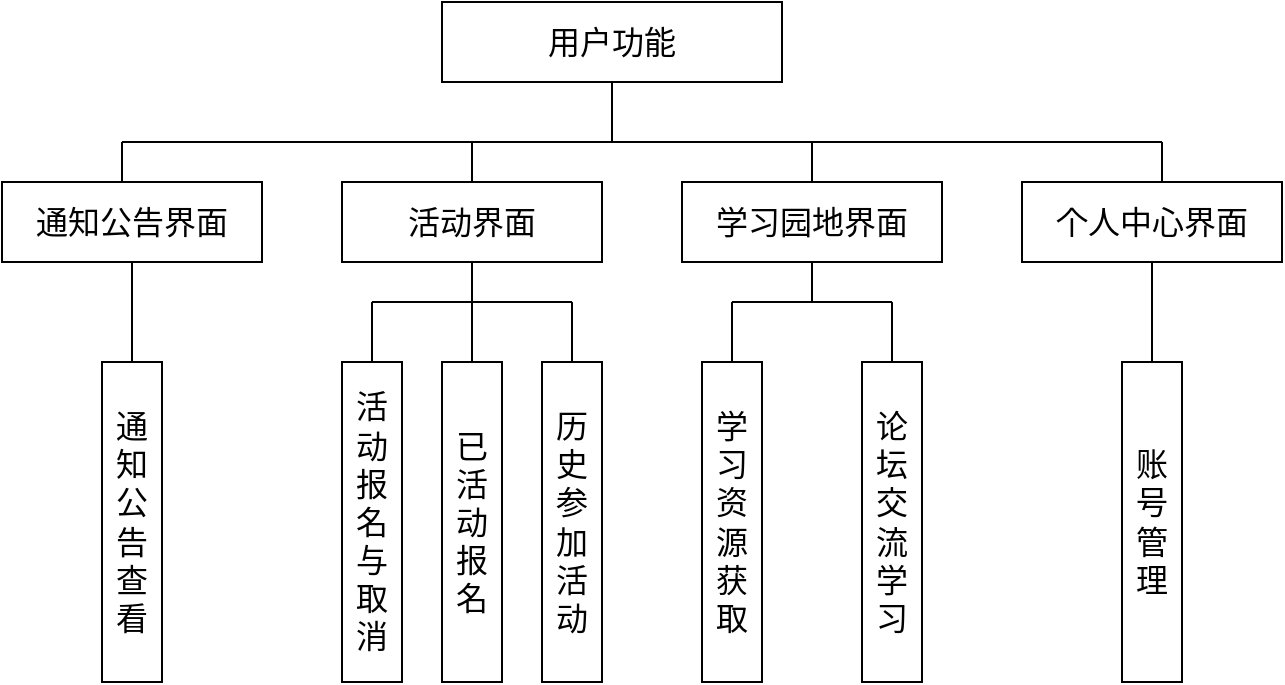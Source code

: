 <mxfile version="24.8.9">
  <diagram name="第 1 页" id="d7DMFSMqocsldpGwPhaN">
    <mxGraphModel dx="694" dy="419" grid="1" gridSize="10" guides="1" tooltips="1" connect="1" arrows="1" fold="1" page="1" pageScale="1" pageWidth="827" pageHeight="1169" math="0" shadow="0">
      <root>
        <mxCell id="0" />
        <mxCell id="1" parent="0" />
        <mxCell id="zjHawZvC_MvOJkUWjoQD-1" value="&lt;font style=&quot;font-size: 16px;&quot;&gt;用户功能&lt;br&gt;&lt;/font&gt;" style="rounded=0;whiteSpace=wrap;html=1;" parent="1" vertex="1">
          <mxGeometry x="220" y="30" width="170" height="40" as="geometry" />
        </mxCell>
        <mxCell id="zjHawZvC_MvOJkUWjoQD-2" value="&lt;font style=&quot;font-size: 16px;&quot;&gt;通知公告查看&lt;/font&gt;" style="rounded=0;whiteSpace=wrap;html=1;" parent="1" vertex="1">
          <mxGeometry x="50" y="210" width="30" height="160" as="geometry" />
        </mxCell>
        <mxCell id="zjHawZvC_MvOJkUWjoQD-3" value="&lt;font style=&quot;font-size: 16px;&quot;&gt;活动报名与取消&lt;/font&gt;" style="rounded=0;whiteSpace=wrap;html=1;" parent="1" vertex="1">
          <mxGeometry x="170" y="210" width="30" height="160" as="geometry" />
        </mxCell>
        <mxCell id="zjHawZvC_MvOJkUWjoQD-4" value="&lt;font style=&quot;font-size: 16px;&quot;&gt;学习资源获取&lt;/font&gt;" style="rounded=0;whiteSpace=wrap;html=1;" parent="1" vertex="1">
          <mxGeometry x="350" y="210" width="30" height="160" as="geometry" />
        </mxCell>
        <mxCell id="zjHawZvC_MvOJkUWjoQD-5" value="&lt;font style=&quot;font-size: 16px;&quot;&gt;账号管理&lt;/font&gt;" style="rounded=0;whiteSpace=wrap;html=1;" parent="1" vertex="1">
          <mxGeometry x="560" y="210" width="30" height="160" as="geometry" />
        </mxCell>
        <mxCell id="HqsENomz45qZTFrSsJ_j-1" value="&lt;font style=&quot;font-size: 16px;&quot;&gt;通知公告界面&lt;/font&gt;" style="rounded=0;whiteSpace=wrap;html=1;" vertex="1" parent="1">
          <mxGeometry y="120" width="130" height="40" as="geometry" />
        </mxCell>
        <mxCell id="HqsENomz45qZTFrSsJ_j-2" value="&lt;font style=&quot;font-size: 16px;&quot;&gt;活动界面&lt;br&gt;&lt;/font&gt;" style="rounded=0;whiteSpace=wrap;html=1;" vertex="1" parent="1">
          <mxGeometry x="170" y="120" width="130" height="40" as="geometry" />
        </mxCell>
        <mxCell id="HqsENomz45qZTFrSsJ_j-3" value="&lt;font style=&quot;font-size: 16px;&quot;&gt;学习园地界面&lt;/font&gt;" style="rounded=0;whiteSpace=wrap;html=1;" vertex="1" parent="1">
          <mxGeometry x="340" y="120" width="130" height="40" as="geometry" />
        </mxCell>
        <mxCell id="HqsENomz45qZTFrSsJ_j-4" value="&lt;font style=&quot;font-size: 16px;&quot;&gt;个人中心界面&lt;/font&gt;" style="rounded=0;whiteSpace=wrap;html=1;" vertex="1" parent="1">
          <mxGeometry x="510" y="120" width="130" height="40" as="geometry" />
        </mxCell>
        <mxCell id="HqsENomz45qZTFrSsJ_j-5" value="&lt;font style=&quot;font-size: 16px;&quot;&gt;已活动报名&lt;/font&gt;" style="rounded=0;whiteSpace=wrap;html=1;" vertex="1" parent="1">
          <mxGeometry x="220" y="210" width="30" height="160" as="geometry" />
        </mxCell>
        <mxCell id="HqsENomz45qZTFrSsJ_j-6" value="&lt;font style=&quot;font-size: 16px;&quot;&gt;历史参加活动&lt;/font&gt;" style="rounded=0;whiteSpace=wrap;html=1;" vertex="1" parent="1">
          <mxGeometry x="270" y="210" width="30" height="160" as="geometry" />
        </mxCell>
        <mxCell id="HqsENomz45qZTFrSsJ_j-7" value="&lt;font style=&quot;font-size: 16px;&quot;&gt;论坛交流学习&lt;/font&gt;" style="rounded=0;whiteSpace=wrap;html=1;" vertex="1" parent="1">
          <mxGeometry x="430" y="210" width="30" height="160" as="geometry" />
        </mxCell>
        <mxCell id="HqsENomz45qZTFrSsJ_j-8" value="" style="endArrow=none;html=1;rounded=0;entryX=0.5;entryY=1;entryDx=0;entryDy=0;" edge="1" parent="1" target="zjHawZvC_MvOJkUWjoQD-1">
          <mxGeometry width="50" height="50" relative="1" as="geometry">
            <mxPoint x="305" y="100" as="sourcePoint" />
            <mxPoint x="300" y="90" as="targetPoint" />
          </mxGeometry>
        </mxCell>
        <mxCell id="HqsENomz45qZTFrSsJ_j-9" value="" style="endArrow=none;html=1;rounded=0;" edge="1" parent="1">
          <mxGeometry width="50" height="50" relative="1" as="geometry">
            <mxPoint x="60" y="100" as="sourcePoint" />
            <mxPoint x="580" y="100" as="targetPoint" />
          </mxGeometry>
        </mxCell>
        <mxCell id="HqsENomz45qZTFrSsJ_j-10" value="" style="endArrow=none;html=1;rounded=0;" edge="1" parent="1">
          <mxGeometry width="50" height="50" relative="1" as="geometry">
            <mxPoint x="60" y="120" as="sourcePoint" />
            <mxPoint x="60" y="100" as="targetPoint" />
          </mxGeometry>
        </mxCell>
        <mxCell id="HqsENomz45qZTFrSsJ_j-11" value="" style="endArrow=none;html=1;rounded=0;" edge="1" parent="1">
          <mxGeometry width="50" height="50" relative="1" as="geometry">
            <mxPoint x="580" y="120" as="sourcePoint" />
            <mxPoint x="580" y="100" as="targetPoint" />
          </mxGeometry>
        </mxCell>
        <mxCell id="HqsENomz45qZTFrSsJ_j-12" value="" style="endArrow=none;html=1;rounded=0;exitX=0.5;exitY=0;exitDx=0;exitDy=0;" edge="1" parent="1" source="HqsENomz45qZTFrSsJ_j-2">
          <mxGeometry width="50" height="50" relative="1" as="geometry">
            <mxPoint x="160" y="130" as="sourcePoint" />
            <mxPoint x="235" y="100" as="targetPoint" />
          </mxGeometry>
        </mxCell>
        <mxCell id="HqsENomz45qZTFrSsJ_j-13" value="" style="endArrow=none;html=1;rounded=0;exitX=0.5;exitY=0;exitDx=0;exitDy=0;" edge="1" parent="1" source="HqsENomz45qZTFrSsJ_j-3">
          <mxGeometry width="50" height="50" relative="1" as="geometry">
            <mxPoint x="420" y="90" as="sourcePoint" />
            <mxPoint x="405" y="100" as="targetPoint" />
          </mxGeometry>
        </mxCell>
        <mxCell id="HqsENomz45qZTFrSsJ_j-14" value="" style="endArrow=none;html=1;rounded=0;exitX=0.5;exitY=0;exitDx=0;exitDy=0;entryX=0.5;entryY=1;entryDx=0;entryDy=0;" edge="1" parent="1" source="zjHawZvC_MvOJkUWjoQD-2" target="HqsENomz45qZTFrSsJ_j-1">
          <mxGeometry width="50" height="50" relative="1" as="geometry">
            <mxPoint x="20" y="210" as="sourcePoint" />
            <mxPoint x="70" y="160" as="targetPoint" />
          </mxGeometry>
        </mxCell>
        <mxCell id="HqsENomz45qZTFrSsJ_j-15" value="" style="endArrow=none;html=1;rounded=0;entryX=0.5;entryY=0;entryDx=0;entryDy=0;exitX=0.5;exitY=1;exitDx=0;exitDy=0;" edge="1" parent="1" source="HqsENomz45qZTFrSsJ_j-4" target="zjHawZvC_MvOJkUWjoQD-5">
          <mxGeometry width="50" height="50" relative="1" as="geometry">
            <mxPoint x="520" y="230" as="sourcePoint" />
            <mxPoint x="570" y="180" as="targetPoint" />
          </mxGeometry>
        </mxCell>
        <mxCell id="HqsENomz45qZTFrSsJ_j-16" value="" style="endArrow=none;html=1;rounded=0;entryX=0.5;entryY=1;entryDx=0;entryDy=0;" edge="1" parent="1" target="HqsENomz45qZTFrSsJ_j-3">
          <mxGeometry width="50" height="50" relative="1" as="geometry">
            <mxPoint x="405" y="180" as="sourcePoint" />
            <mxPoint x="410" y="170" as="targetPoint" />
          </mxGeometry>
        </mxCell>
        <mxCell id="HqsENomz45qZTFrSsJ_j-17" value="" style="endArrow=none;html=1;rounded=0;entryX=0.5;entryY=0;entryDx=0;entryDy=0;" edge="1" parent="1" target="HqsENomz45qZTFrSsJ_j-7">
          <mxGeometry width="50" height="50" relative="1" as="geometry">
            <mxPoint x="445" y="180" as="sourcePoint" />
            <mxPoint x="380" y="180" as="targetPoint" />
          </mxGeometry>
        </mxCell>
        <mxCell id="HqsENomz45qZTFrSsJ_j-18" value="" style="endArrow=none;html=1;rounded=0;exitX=0.5;exitY=0;exitDx=0;exitDy=0;" edge="1" parent="1" source="zjHawZvC_MvOJkUWjoQD-4">
          <mxGeometry width="50" height="50" relative="1" as="geometry">
            <mxPoint x="370" y="240" as="sourcePoint" />
            <mxPoint x="365" y="180" as="targetPoint" />
          </mxGeometry>
        </mxCell>
        <mxCell id="HqsENomz45qZTFrSsJ_j-19" value="" style="endArrow=none;html=1;rounded=0;" edge="1" parent="1">
          <mxGeometry width="50" height="50" relative="1" as="geometry">
            <mxPoint x="365" y="180" as="sourcePoint" />
            <mxPoint x="445" y="180" as="targetPoint" />
          </mxGeometry>
        </mxCell>
        <mxCell id="HqsENomz45qZTFrSsJ_j-20" value="" style="endArrow=none;html=1;rounded=0;entryX=0.5;entryY=1;entryDx=0;entryDy=0;" edge="1" parent="1" target="HqsENomz45qZTFrSsJ_j-2">
          <mxGeometry width="50" height="50" relative="1" as="geometry">
            <mxPoint x="235" y="180" as="sourcePoint" />
            <mxPoint x="250" y="150" as="targetPoint" />
          </mxGeometry>
        </mxCell>
        <mxCell id="HqsENomz45qZTFrSsJ_j-21" value="" style="endArrow=none;html=1;rounded=0;exitX=0.5;exitY=0;exitDx=0;exitDy=0;" edge="1" parent="1" source="zjHawZvC_MvOJkUWjoQD-3">
          <mxGeometry width="50" height="50" relative="1" as="geometry">
            <mxPoint x="220" y="240" as="sourcePoint" />
            <mxPoint x="185" y="180" as="targetPoint" />
          </mxGeometry>
        </mxCell>
        <mxCell id="HqsENomz45qZTFrSsJ_j-22" value="" style="endArrow=none;html=1;rounded=0;exitX=0.5;exitY=0;exitDx=0;exitDy=0;" edge="1" parent="1" source="HqsENomz45qZTFrSsJ_j-5">
          <mxGeometry width="50" height="50" relative="1" as="geometry">
            <mxPoint x="270" y="200" as="sourcePoint" />
            <mxPoint x="235" y="180" as="targetPoint" />
          </mxGeometry>
        </mxCell>
        <mxCell id="HqsENomz45qZTFrSsJ_j-23" value="" style="endArrow=none;html=1;rounded=0;exitX=0.5;exitY=0;exitDx=0;exitDy=0;" edge="1" parent="1" source="HqsENomz45qZTFrSsJ_j-6">
          <mxGeometry width="50" height="50" relative="1" as="geometry">
            <mxPoint x="270" y="220" as="sourcePoint" />
            <mxPoint x="285" y="180" as="targetPoint" />
          </mxGeometry>
        </mxCell>
        <mxCell id="HqsENomz45qZTFrSsJ_j-24" value="" style="endArrow=none;html=1;rounded=0;" edge="1" parent="1">
          <mxGeometry width="50" height="50" relative="1" as="geometry">
            <mxPoint x="185" y="180" as="sourcePoint" />
            <mxPoint x="285" y="180" as="targetPoint" />
          </mxGeometry>
        </mxCell>
      </root>
    </mxGraphModel>
  </diagram>
</mxfile>
